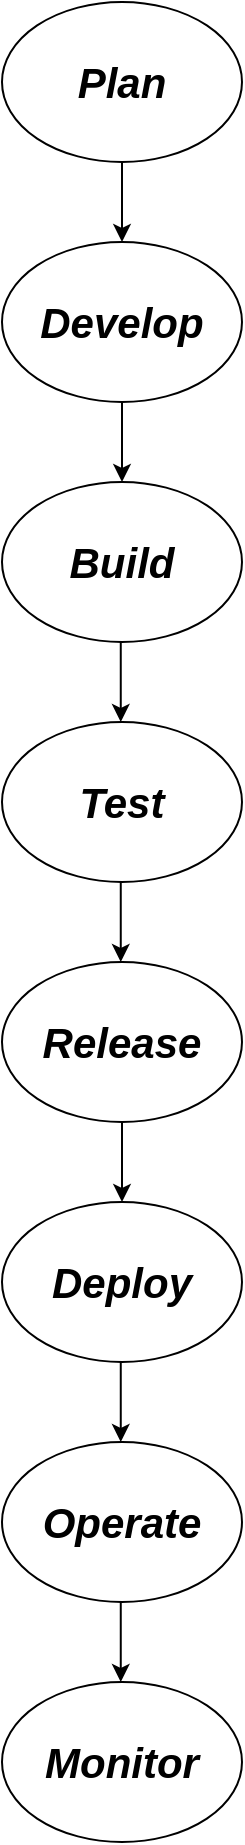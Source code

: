 <mxfile version="28.2.0">
  <diagram name="Page-1" id="nhcCt4I3q7OMzalPgtaa">
    <mxGraphModel dx="1293" dy="713" grid="1" gridSize="10" guides="1" tooltips="1" connect="1" arrows="1" fold="1" page="1" pageScale="1" pageWidth="850" pageHeight="1100" math="0" shadow="0">
      <root>
        <mxCell id="0" />
        <mxCell id="1" parent="0" />
        <mxCell id="TZ9rXguH8PVSHg2I4eUJ-1" value="&lt;font style=&quot;font-size: 21px;&quot;&gt;&lt;b&gt;&lt;i&gt;Plan&lt;/i&gt;&lt;/b&gt;&lt;/font&gt;" style="ellipse;whiteSpace=wrap;html=1;" vertex="1" parent="1">
          <mxGeometry x="340" y="10" width="120" height="80" as="geometry" />
        </mxCell>
        <mxCell id="TZ9rXguH8PVSHg2I4eUJ-3" value="" style="endArrow=classic;html=1;rounded=0;" edge="1" parent="1">
          <mxGeometry width="50" height="50" relative="1" as="geometry">
            <mxPoint x="400" y="90" as="sourcePoint" />
            <mxPoint x="400" y="130" as="targetPoint" />
          </mxGeometry>
        </mxCell>
        <mxCell id="TZ9rXguH8PVSHg2I4eUJ-4" value="&lt;font style=&quot;font-size: 21px;&quot;&gt;&lt;b&gt;&lt;i&gt;Develop&lt;/i&gt;&lt;/b&gt;&lt;/font&gt;" style="ellipse;whiteSpace=wrap;html=1;" vertex="1" parent="1">
          <mxGeometry x="340" y="130" width="120" height="80" as="geometry" />
        </mxCell>
        <mxCell id="TZ9rXguH8PVSHg2I4eUJ-7" value="" style="endArrow=classic;html=1;rounded=0;" edge="1" parent="1">
          <mxGeometry width="50" height="50" relative="1" as="geometry">
            <mxPoint x="400" y="210" as="sourcePoint" />
            <mxPoint x="400" y="250" as="targetPoint" />
          </mxGeometry>
        </mxCell>
        <mxCell id="TZ9rXguH8PVSHg2I4eUJ-8" value="&lt;font style=&quot;font-size: 21px;&quot;&gt;&lt;b&gt;&lt;i&gt;Build&lt;/i&gt;&lt;/b&gt;&lt;/font&gt;" style="ellipse;whiteSpace=wrap;html=1;" vertex="1" parent="1">
          <mxGeometry x="340" y="250" width="120" height="80" as="geometry" />
        </mxCell>
        <mxCell id="TZ9rXguH8PVSHg2I4eUJ-9" value="" style="endArrow=classic;html=1;rounded=0;" edge="1" parent="1">
          <mxGeometry width="50" height="50" relative="1" as="geometry">
            <mxPoint x="399.38" y="330" as="sourcePoint" />
            <mxPoint x="399.38" y="370" as="targetPoint" />
          </mxGeometry>
        </mxCell>
        <mxCell id="TZ9rXguH8PVSHg2I4eUJ-10" value="&lt;font style=&quot;font-size: 21px;&quot;&gt;&lt;b&gt;&lt;i&gt;Test&lt;/i&gt;&lt;/b&gt;&lt;/font&gt;" style="ellipse;whiteSpace=wrap;html=1;" vertex="1" parent="1">
          <mxGeometry x="340" y="370" width="120" height="80" as="geometry" />
        </mxCell>
        <mxCell id="TZ9rXguH8PVSHg2I4eUJ-11" value="" style="endArrow=classic;html=1;rounded=0;" edge="1" parent="1">
          <mxGeometry width="50" height="50" relative="1" as="geometry">
            <mxPoint x="399.38" y="450" as="sourcePoint" />
            <mxPoint x="399.38" y="490" as="targetPoint" />
          </mxGeometry>
        </mxCell>
        <mxCell id="TZ9rXguH8PVSHg2I4eUJ-12" value="&lt;font style=&quot;font-size: 21px;&quot;&gt;&lt;b&gt;&lt;i&gt;Release&lt;/i&gt;&lt;/b&gt;&lt;/font&gt;" style="ellipse;whiteSpace=wrap;html=1;" vertex="1" parent="1">
          <mxGeometry x="340" y="490" width="120" height="80" as="geometry" />
        </mxCell>
        <mxCell id="TZ9rXguH8PVSHg2I4eUJ-14" value="" style="endArrow=classic;html=1;rounded=0;" edge="1" parent="1">
          <mxGeometry width="50" height="50" relative="1" as="geometry">
            <mxPoint x="400" y="570" as="sourcePoint" />
            <mxPoint x="400" y="610" as="targetPoint" />
          </mxGeometry>
        </mxCell>
        <mxCell id="TZ9rXguH8PVSHg2I4eUJ-15" value="&lt;font style=&quot;font-size: 21px;&quot;&gt;&lt;b&gt;&lt;i&gt;Deploy&lt;/i&gt;&lt;/b&gt;&lt;/font&gt;" style="ellipse;whiteSpace=wrap;html=1;" vertex="1" parent="1">
          <mxGeometry x="340" y="610" width="120" height="80" as="geometry" />
        </mxCell>
        <mxCell id="TZ9rXguH8PVSHg2I4eUJ-16" value="" style="endArrow=classic;html=1;rounded=0;" edge="1" parent="1">
          <mxGeometry width="50" height="50" relative="1" as="geometry">
            <mxPoint x="399.38" y="690" as="sourcePoint" />
            <mxPoint x="399.38" y="730" as="targetPoint" />
          </mxGeometry>
        </mxCell>
        <mxCell id="TZ9rXguH8PVSHg2I4eUJ-17" value="&lt;font style=&quot;font-size: 21px;&quot;&gt;&lt;b&gt;&lt;i&gt;Operate&lt;/i&gt;&lt;/b&gt;&lt;/font&gt;" style="ellipse;whiteSpace=wrap;html=1;" vertex="1" parent="1">
          <mxGeometry x="340" y="730" width="120" height="80" as="geometry" />
        </mxCell>
        <mxCell id="TZ9rXguH8PVSHg2I4eUJ-18" value="" style="endArrow=classic;html=1;rounded=0;" edge="1" parent="1">
          <mxGeometry width="50" height="50" relative="1" as="geometry">
            <mxPoint x="399.38" y="810" as="sourcePoint" />
            <mxPoint x="399.38" y="850" as="targetPoint" />
          </mxGeometry>
        </mxCell>
        <mxCell id="TZ9rXguH8PVSHg2I4eUJ-19" value="&lt;font style=&quot;font-size: 21px;&quot;&gt;&lt;b&gt;&lt;i&gt;Monitor&lt;/i&gt;&lt;/b&gt;&lt;/font&gt;" style="ellipse;whiteSpace=wrap;html=1;" vertex="1" parent="1">
          <mxGeometry x="340" y="850" width="120" height="80" as="geometry" />
        </mxCell>
      </root>
    </mxGraphModel>
  </diagram>
</mxfile>

